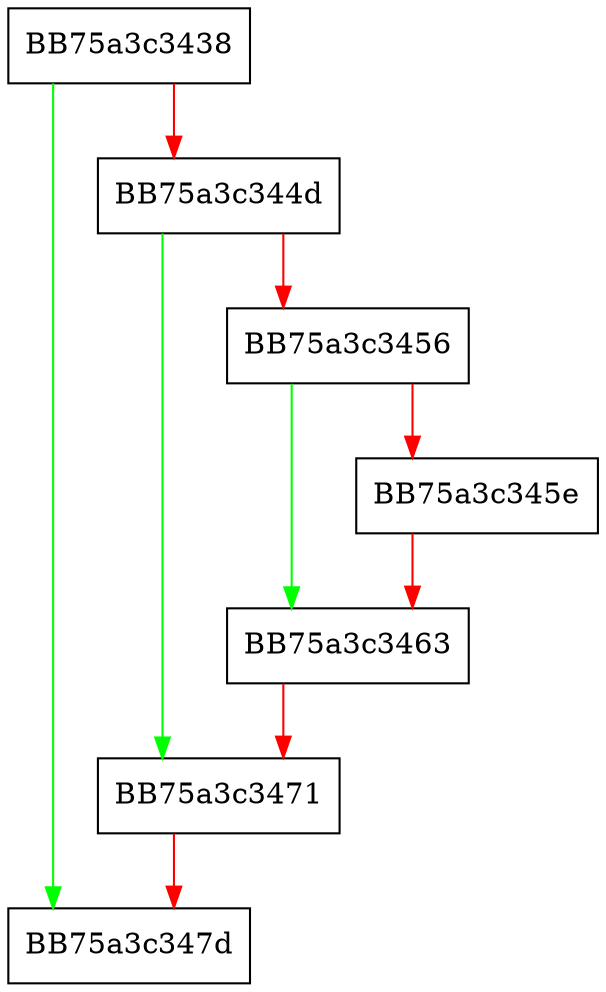 digraph htmlMlexer_Close {
  node [shape="box"];
  graph [splines=ortho];
  BB75a3c3438 -> BB75a3c347d [color="green"];
  BB75a3c3438 -> BB75a3c344d [color="red"];
  BB75a3c344d -> BB75a3c3471 [color="green"];
  BB75a3c344d -> BB75a3c3456 [color="red"];
  BB75a3c3456 -> BB75a3c3463 [color="green"];
  BB75a3c3456 -> BB75a3c345e [color="red"];
  BB75a3c345e -> BB75a3c3463 [color="red"];
  BB75a3c3463 -> BB75a3c3471 [color="red"];
  BB75a3c3471 -> BB75a3c347d [color="red"];
}